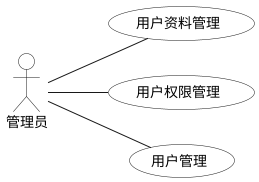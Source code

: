 @startuml
'最近一次更新时间: 2024-05-05
left to right direction

:管理员: as Admin #white

(用户资料管理) as (Use1) #white
(用户权限管理) as (Use2) #white
(用户管理) as (Use3) #white

Admin -down- (Use1)
Admin -down- (Use2)
Admin -down- (Use3)

@enduml